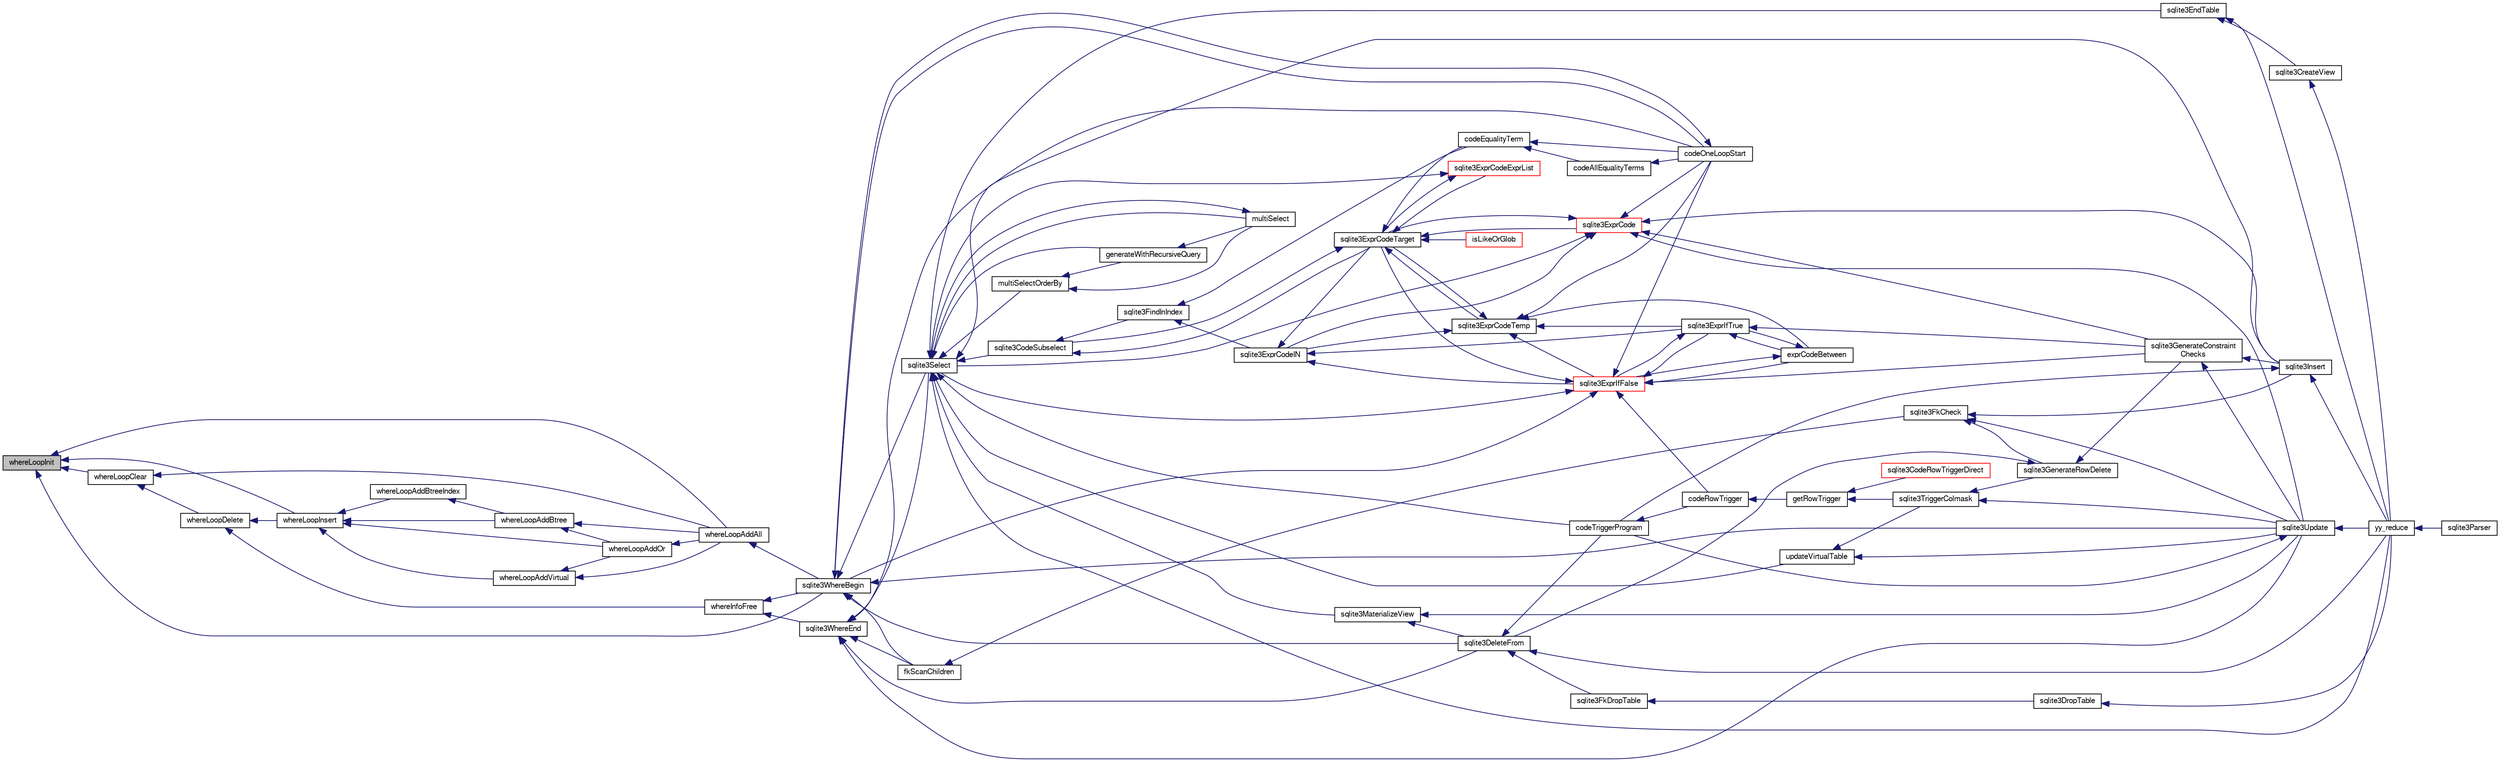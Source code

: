 digraph "whereLoopInit"
{
  edge [fontname="FreeSans",fontsize="10",labelfontname="FreeSans",labelfontsize="10"];
  node [fontname="FreeSans",fontsize="10",shape=record];
  rankdir="LR";
  Node914699 [label="whereLoopInit",height=0.2,width=0.4,color="black", fillcolor="grey75", style="filled", fontcolor="black"];
  Node914699 -> Node914700 [dir="back",color="midnightblue",fontsize="10",style="solid",fontname="FreeSans"];
  Node914700 [label="whereLoopClear",height=0.2,width=0.4,color="black", fillcolor="white", style="filled",URL="$sqlite3_8c.html#ae12a592b0cf0b127cca2ead1746eb816"];
  Node914700 -> Node914701 [dir="back",color="midnightblue",fontsize="10",style="solid",fontname="FreeSans"];
  Node914701 [label="whereLoopDelete",height=0.2,width=0.4,color="black", fillcolor="white", style="filled",URL="$sqlite3_8c.html#a2098de3b5449a8465f65a0943c05b7bc"];
  Node914701 -> Node914702 [dir="back",color="midnightblue",fontsize="10",style="solid",fontname="FreeSans"];
  Node914702 [label="whereInfoFree",height=0.2,width=0.4,color="black", fillcolor="white", style="filled",URL="$sqlite3_8c.html#a4838f169cd94b3192f9a49558dca6ae0"];
  Node914702 -> Node914703 [dir="back",color="midnightblue",fontsize="10",style="solid",fontname="FreeSans"];
  Node914703 [label="sqlite3WhereBegin",height=0.2,width=0.4,color="black", fillcolor="white", style="filled",URL="$sqlite3_8c.html#acad049f5c9a96a8118cffd5e5ce89f7c"];
  Node914703 -> Node914704 [dir="back",color="midnightblue",fontsize="10",style="solid",fontname="FreeSans"];
  Node914704 [label="sqlite3DeleteFrom",height=0.2,width=0.4,color="black", fillcolor="white", style="filled",URL="$sqlite3_8c.html#ab9b4b45349188b49eabb23f94608a091"];
  Node914704 -> Node914705 [dir="back",color="midnightblue",fontsize="10",style="solid",fontname="FreeSans"];
  Node914705 [label="sqlite3FkDropTable",height=0.2,width=0.4,color="black", fillcolor="white", style="filled",URL="$sqlite3_8c.html#a1218c6fc74e89152ceaa4760e82f5ef9"];
  Node914705 -> Node914706 [dir="back",color="midnightblue",fontsize="10",style="solid",fontname="FreeSans"];
  Node914706 [label="sqlite3DropTable",height=0.2,width=0.4,color="black", fillcolor="white", style="filled",URL="$sqlite3_8c.html#a5534f77364b5568783c0e50db3c9defb"];
  Node914706 -> Node914707 [dir="back",color="midnightblue",fontsize="10",style="solid",fontname="FreeSans"];
  Node914707 [label="yy_reduce",height=0.2,width=0.4,color="black", fillcolor="white", style="filled",URL="$sqlite3_8c.html#a7c419a9b25711c666a9a2449ef377f14"];
  Node914707 -> Node914708 [dir="back",color="midnightblue",fontsize="10",style="solid",fontname="FreeSans"];
  Node914708 [label="sqlite3Parser",height=0.2,width=0.4,color="black", fillcolor="white", style="filled",URL="$sqlite3_8c.html#a0327d71a5fabe0b6a343d78a2602e72a"];
  Node914704 -> Node914709 [dir="back",color="midnightblue",fontsize="10",style="solid",fontname="FreeSans"];
  Node914709 [label="codeTriggerProgram",height=0.2,width=0.4,color="black", fillcolor="white", style="filled",URL="$sqlite3_8c.html#a120801f59d9281d201d2ff4b2606836e"];
  Node914709 -> Node914710 [dir="back",color="midnightblue",fontsize="10",style="solid",fontname="FreeSans"];
  Node914710 [label="codeRowTrigger",height=0.2,width=0.4,color="black", fillcolor="white", style="filled",URL="$sqlite3_8c.html#a463cea5aaaf388b560b206570a0022fc"];
  Node914710 -> Node914711 [dir="back",color="midnightblue",fontsize="10",style="solid",fontname="FreeSans"];
  Node914711 [label="getRowTrigger",height=0.2,width=0.4,color="black", fillcolor="white", style="filled",URL="$sqlite3_8c.html#a69626ef20b540d1a2b19cf56f3f45689"];
  Node914711 -> Node914712 [dir="back",color="midnightblue",fontsize="10",style="solid",fontname="FreeSans"];
  Node914712 [label="sqlite3CodeRowTriggerDirect",height=0.2,width=0.4,color="red", fillcolor="white", style="filled",URL="$sqlite3_8c.html#ad92829f9001bcf89a0299dad5a48acd4"];
  Node914711 -> Node914719 [dir="back",color="midnightblue",fontsize="10",style="solid",fontname="FreeSans"];
  Node914719 [label="sqlite3TriggerColmask",height=0.2,width=0.4,color="black", fillcolor="white", style="filled",URL="$sqlite3_8c.html#acace8e99e37ae5e84ea03c65e820c540"];
  Node914719 -> Node914714 [dir="back",color="midnightblue",fontsize="10",style="solid",fontname="FreeSans"];
  Node914714 [label="sqlite3GenerateRowDelete",height=0.2,width=0.4,color="black", fillcolor="white", style="filled",URL="$sqlite3_8c.html#a2c76cbf3027fc18fdbb8cb4cd96b77d9"];
  Node914714 -> Node914704 [dir="back",color="midnightblue",fontsize="10",style="solid",fontname="FreeSans"];
  Node914714 -> Node914715 [dir="back",color="midnightblue",fontsize="10",style="solid",fontname="FreeSans"];
  Node914715 [label="sqlite3GenerateConstraint\lChecks",height=0.2,width=0.4,color="black", fillcolor="white", style="filled",URL="$sqlite3_8c.html#aef639c1e6a0c0a67ca6e7690ad931bd2"];
  Node914715 -> Node914716 [dir="back",color="midnightblue",fontsize="10",style="solid",fontname="FreeSans"];
  Node914716 [label="sqlite3Insert",height=0.2,width=0.4,color="black", fillcolor="white", style="filled",URL="$sqlite3_8c.html#a5b17c9c2000bae6bdff8e6be48d7dc2b"];
  Node914716 -> Node914709 [dir="back",color="midnightblue",fontsize="10",style="solid",fontname="FreeSans"];
  Node914716 -> Node914707 [dir="back",color="midnightblue",fontsize="10",style="solid",fontname="FreeSans"];
  Node914715 -> Node914717 [dir="back",color="midnightblue",fontsize="10",style="solid",fontname="FreeSans"];
  Node914717 [label="sqlite3Update",height=0.2,width=0.4,color="black", fillcolor="white", style="filled",URL="$sqlite3_8c.html#ac5aa67c46e8cc8174566fabe6809fafa"];
  Node914717 -> Node914709 [dir="back",color="midnightblue",fontsize="10",style="solid",fontname="FreeSans"];
  Node914717 -> Node914707 [dir="back",color="midnightblue",fontsize="10",style="solid",fontname="FreeSans"];
  Node914719 -> Node914717 [dir="back",color="midnightblue",fontsize="10",style="solid",fontname="FreeSans"];
  Node914704 -> Node914707 [dir="back",color="midnightblue",fontsize="10",style="solid",fontname="FreeSans"];
  Node914703 -> Node914720 [dir="back",color="midnightblue",fontsize="10",style="solid",fontname="FreeSans"];
  Node914720 [label="fkScanChildren",height=0.2,width=0.4,color="black", fillcolor="white", style="filled",URL="$sqlite3_8c.html#a67c9dcb484336b3155e7a82a037d4691"];
  Node914720 -> Node914721 [dir="back",color="midnightblue",fontsize="10",style="solid",fontname="FreeSans"];
  Node914721 [label="sqlite3FkCheck",height=0.2,width=0.4,color="black", fillcolor="white", style="filled",URL="$sqlite3_8c.html#aa38fb76c7d6f48f19772877a41703b92"];
  Node914721 -> Node914714 [dir="back",color="midnightblue",fontsize="10",style="solid",fontname="FreeSans"];
  Node914721 -> Node914716 [dir="back",color="midnightblue",fontsize="10",style="solid",fontname="FreeSans"];
  Node914721 -> Node914717 [dir="back",color="midnightblue",fontsize="10",style="solid",fontname="FreeSans"];
  Node914703 -> Node914722 [dir="back",color="midnightblue",fontsize="10",style="solid",fontname="FreeSans"];
  Node914722 [label="sqlite3Select",height=0.2,width=0.4,color="black", fillcolor="white", style="filled",URL="$sqlite3_8c.html#a2465ee8c956209ba4b272477b7c21a45"];
  Node914722 -> Node914723 [dir="back",color="midnightblue",fontsize="10",style="solid",fontname="FreeSans"];
  Node914723 [label="sqlite3CodeSubselect",height=0.2,width=0.4,color="black", fillcolor="white", style="filled",URL="$sqlite3_8c.html#aa69b46d2204a1d1b110107a1be12ee0c"];
  Node914723 -> Node914724 [dir="back",color="midnightblue",fontsize="10",style="solid",fontname="FreeSans"];
  Node914724 [label="sqlite3FindInIndex",height=0.2,width=0.4,color="black", fillcolor="white", style="filled",URL="$sqlite3_8c.html#af7d8c56ab0231f44bb5f87b3fafeffb2"];
  Node914724 -> Node914725 [dir="back",color="midnightblue",fontsize="10",style="solid",fontname="FreeSans"];
  Node914725 [label="sqlite3ExprCodeIN",height=0.2,width=0.4,color="black", fillcolor="white", style="filled",URL="$sqlite3_8c.html#ad9cf4f5b5ffb90c24a4a0900c8626193"];
  Node914725 -> Node914726 [dir="back",color="midnightblue",fontsize="10",style="solid",fontname="FreeSans"];
  Node914726 [label="sqlite3ExprCodeTarget",height=0.2,width=0.4,color="black", fillcolor="white", style="filled",URL="$sqlite3_8c.html#a4f308397a0a3ed299ed31aaa1ae2a293"];
  Node914726 -> Node914723 [dir="back",color="midnightblue",fontsize="10",style="solid",fontname="FreeSans"];
  Node914726 -> Node914727 [dir="back",color="midnightblue",fontsize="10",style="solid",fontname="FreeSans"];
  Node914727 [label="sqlite3ExprCodeTemp",height=0.2,width=0.4,color="black", fillcolor="white", style="filled",URL="$sqlite3_8c.html#a3bc5c1ccb3c5851847e2aeb4a84ae1fc"];
  Node914727 -> Node914725 [dir="back",color="midnightblue",fontsize="10",style="solid",fontname="FreeSans"];
  Node914727 -> Node914726 [dir="back",color="midnightblue",fontsize="10",style="solid",fontname="FreeSans"];
  Node914727 -> Node914728 [dir="back",color="midnightblue",fontsize="10",style="solid",fontname="FreeSans"];
  Node914728 [label="exprCodeBetween",height=0.2,width=0.4,color="black", fillcolor="white", style="filled",URL="$sqlite3_8c.html#abd053493214542bca8f406f42145d173"];
  Node914728 -> Node914729 [dir="back",color="midnightblue",fontsize="10",style="solid",fontname="FreeSans"];
  Node914729 [label="sqlite3ExprIfTrue",height=0.2,width=0.4,color="black", fillcolor="white", style="filled",URL="$sqlite3_8c.html#ad93a55237c23e1b743ab1f59df1a1444"];
  Node914729 -> Node914728 [dir="back",color="midnightblue",fontsize="10",style="solid",fontname="FreeSans"];
  Node914729 -> Node914730 [dir="back",color="midnightblue",fontsize="10",style="solid",fontname="FreeSans"];
  Node914730 [label="sqlite3ExprIfFalse",height=0.2,width=0.4,color="red", fillcolor="white", style="filled",URL="$sqlite3_8c.html#af97ecccb5d56e321e118414b08f65b71"];
  Node914730 -> Node914726 [dir="back",color="midnightblue",fontsize="10",style="solid",fontname="FreeSans"];
  Node914730 -> Node914728 [dir="back",color="midnightblue",fontsize="10",style="solid",fontname="FreeSans"];
  Node914730 -> Node914729 [dir="back",color="midnightblue",fontsize="10",style="solid",fontname="FreeSans"];
  Node914730 -> Node914715 [dir="back",color="midnightblue",fontsize="10",style="solid",fontname="FreeSans"];
  Node914730 -> Node914722 [dir="back",color="midnightblue",fontsize="10",style="solid",fontname="FreeSans"];
  Node914730 -> Node914710 [dir="back",color="midnightblue",fontsize="10",style="solid",fontname="FreeSans"];
  Node914730 -> Node914744 [dir="back",color="midnightblue",fontsize="10",style="solid",fontname="FreeSans"];
  Node914744 [label="codeOneLoopStart",height=0.2,width=0.4,color="black", fillcolor="white", style="filled",URL="$sqlite3_8c.html#aa868875120b151c169cc79139ed6e008"];
  Node914744 -> Node914703 [dir="back",color="midnightblue",fontsize="10",style="solid",fontname="FreeSans"];
  Node914730 -> Node914703 [dir="back",color="midnightblue",fontsize="10",style="solid",fontname="FreeSans"];
  Node914729 -> Node914715 [dir="back",color="midnightblue",fontsize="10",style="solid",fontname="FreeSans"];
  Node914728 -> Node914730 [dir="back",color="midnightblue",fontsize="10",style="solid",fontname="FreeSans"];
  Node914727 -> Node914729 [dir="back",color="midnightblue",fontsize="10",style="solid",fontname="FreeSans"];
  Node914727 -> Node914730 [dir="back",color="midnightblue",fontsize="10",style="solid",fontname="FreeSans"];
  Node914727 -> Node914744 [dir="back",color="midnightblue",fontsize="10",style="solid",fontname="FreeSans"];
  Node914726 -> Node914745 [dir="back",color="midnightblue",fontsize="10",style="solid",fontname="FreeSans"];
  Node914745 [label="sqlite3ExprCode",height=0.2,width=0.4,color="red", fillcolor="white", style="filled",URL="$sqlite3_8c.html#a75f270fb0b111b86924cca4ea507b417"];
  Node914745 -> Node914725 [dir="back",color="midnightblue",fontsize="10",style="solid",fontname="FreeSans"];
  Node914745 -> Node914726 [dir="back",color="midnightblue",fontsize="10",style="solid",fontname="FreeSans"];
  Node914745 -> Node914716 [dir="back",color="midnightblue",fontsize="10",style="solid",fontname="FreeSans"];
  Node914745 -> Node914715 [dir="back",color="midnightblue",fontsize="10",style="solid",fontname="FreeSans"];
  Node914745 -> Node914722 [dir="back",color="midnightblue",fontsize="10",style="solid",fontname="FreeSans"];
  Node914745 -> Node914717 [dir="back",color="midnightblue",fontsize="10",style="solid",fontname="FreeSans"];
  Node914745 -> Node914744 [dir="back",color="midnightblue",fontsize="10",style="solid",fontname="FreeSans"];
  Node914726 -> Node914757 [dir="back",color="midnightblue",fontsize="10",style="solid",fontname="FreeSans"];
  Node914757 [label="sqlite3ExprCodeExprList",height=0.2,width=0.4,color="red", fillcolor="white", style="filled",URL="$sqlite3_8c.html#a05b2b3dc3de7565de24eb3a2ff4e9566"];
  Node914757 -> Node914726 [dir="back",color="midnightblue",fontsize="10",style="solid",fontname="FreeSans"];
  Node914757 -> Node914722 [dir="back",color="midnightblue",fontsize="10",style="solid",fontname="FreeSans"];
  Node914726 -> Node914760 [dir="back",color="midnightblue",fontsize="10",style="solid",fontname="FreeSans"];
  Node914760 [label="isLikeOrGlob",height=0.2,width=0.4,color="red", fillcolor="white", style="filled",URL="$sqlite3_8c.html#a6c38e495198bf8976f68d1a6ebd74a50"];
  Node914726 -> Node914769 [dir="back",color="midnightblue",fontsize="10",style="solid",fontname="FreeSans"];
  Node914769 [label="codeEqualityTerm",height=0.2,width=0.4,color="black", fillcolor="white", style="filled",URL="$sqlite3_8c.html#ad88a57073f031452c9843e97f15acc47"];
  Node914769 -> Node914770 [dir="back",color="midnightblue",fontsize="10",style="solid",fontname="FreeSans"];
  Node914770 [label="codeAllEqualityTerms",height=0.2,width=0.4,color="black", fillcolor="white", style="filled",URL="$sqlite3_8c.html#a3095598b812500a4efe41bf17cd49381"];
  Node914770 -> Node914744 [dir="back",color="midnightblue",fontsize="10",style="solid",fontname="FreeSans"];
  Node914769 -> Node914744 [dir="back",color="midnightblue",fontsize="10",style="solid",fontname="FreeSans"];
  Node914725 -> Node914729 [dir="back",color="midnightblue",fontsize="10",style="solid",fontname="FreeSans"];
  Node914725 -> Node914730 [dir="back",color="midnightblue",fontsize="10",style="solid",fontname="FreeSans"];
  Node914724 -> Node914769 [dir="back",color="midnightblue",fontsize="10",style="solid",fontname="FreeSans"];
  Node914723 -> Node914726 [dir="back",color="midnightblue",fontsize="10",style="solid",fontname="FreeSans"];
  Node914722 -> Node914736 [dir="back",color="midnightblue",fontsize="10",style="solid",fontname="FreeSans"];
  Node914736 [label="sqlite3EndTable",height=0.2,width=0.4,color="black", fillcolor="white", style="filled",URL="$sqlite3_8c.html#a7b5f2c66c0f0b6f819d970ca389768b0"];
  Node914736 -> Node914737 [dir="back",color="midnightblue",fontsize="10",style="solid",fontname="FreeSans"];
  Node914737 [label="sqlite3CreateView",height=0.2,width=0.4,color="black", fillcolor="white", style="filled",URL="$sqlite3_8c.html#a9d85cb00ff71dee5cd9a019503a6982e"];
  Node914737 -> Node914707 [dir="back",color="midnightblue",fontsize="10",style="solid",fontname="FreeSans"];
  Node914736 -> Node914707 [dir="back",color="midnightblue",fontsize="10",style="solid",fontname="FreeSans"];
  Node914722 -> Node914771 [dir="back",color="midnightblue",fontsize="10",style="solid",fontname="FreeSans"];
  Node914771 [label="sqlite3MaterializeView",height=0.2,width=0.4,color="black", fillcolor="white", style="filled",URL="$sqlite3_8c.html#a4557984b0b75f998fb0c3f231c9b1def"];
  Node914771 -> Node914704 [dir="back",color="midnightblue",fontsize="10",style="solid",fontname="FreeSans"];
  Node914771 -> Node914717 [dir="back",color="midnightblue",fontsize="10",style="solid",fontname="FreeSans"];
  Node914722 -> Node914716 [dir="back",color="midnightblue",fontsize="10",style="solid",fontname="FreeSans"];
  Node914722 -> Node914753 [dir="back",color="midnightblue",fontsize="10",style="solid",fontname="FreeSans"];
  Node914753 [label="generateWithRecursiveQuery",height=0.2,width=0.4,color="black", fillcolor="white", style="filled",URL="$sqlite3_8c.html#ade2c3663fa9c3b9676507984b9483942"];
  Node914753 -> Node914754 [dir="back",color="midnightblue",fontsize="10",style="solid",fontname="FreeSans"];
  Node914754 [label="multiSelect",height=0.2,width=0.4,color="black", fillcolor="white", style="filled",URL="$sqlite3_8c.html#a6456c61f3d9b2389738753cedfa24fa7"];
  Node914754 -> Node914722 [dir="back",color="midnightblue",fontsize="10",style="solid",fontname="FreeSans"];
  Node914722 -> Node914754 [dir="back",color="midnightblue",fontsize="10",style="solid",fontname="FreeSans"];
  Node914722 -> Node914755 [dir="back",color="midnightblue",fontsize="10",style="solid",fontname="FreeSans"];
  Node914755 [label="multiSelectOrderBy",height=0.2,width=0.4,color="black", fillcolor="white", style="filled",URL="$sqlite3_8c.html#afcdb8488c6f4dfdadaf9f04bca35b808"];
  Node914755 -> Node914753 [dir="back",color="midnightblue",fontsize="10",style="solid",fontname="FreeSans"];
  Node914755 -> Node914754 [dir="back",color="midnightblue",fontsize="10",style="solid",fontname="FreeSans"];
  Node914722 -> Node914709 [dir="back",color="midnightblue",fontsize="10",style="solid",fontname="FreeSans"];
  Node914722 -> Node914772 [dir="back",color="midnightblue",fontsize="10",style="solid",fontname="FreeSans"];
  Node914772 [label="updateVirtualTable",height=0.2,width=0.4,color="black", fillcolor="white", style="filled",URL="$sqlite3_8c.html#a740220531db9293c39a2cdd7da3f74e1"];
  Node914772 -> Node914719 [dir="back",color="midnightblue",fontsize="10",style="solid",fontname="FreeSans"];
  Node914772 -> Node914717 [dir="back",color="midnightblue",fontsize="10",style="solid",fontname="FreeSans"];
  Node914722 -> Node914707 [dir="back",color="midnightblue",fontsize="10",style="solid",fontname="FreeSans"];
  Node914703 -> Node914717 [dir="back",color="midnightblue",fontsize="10",style="solid",fontname="FreeSans"];
  Node914703 -> Node914744 [dir="back",color="midnightblue",fontsize="10",style="solid",fontname="FreeSans"];
  Node914702 -> Node914773 [dir="back",color="midnightblue",fontsize="10",style="solid",fontname="FreeSans"];
  Node914773 [label="sqlite3WhereEnd",height=0.2,width=0.4,color="black", fillcolor="white", style="filled",URL="$sqlite3_8c.html#af95a57bac2421101d85440934cc5043e"];
  Node914773 -> Node914704 [dir="back",color="midnightblue",fontsize="10",style="solid",fontname="FreeSans"];
  Node914773 -> Node914720 [dir="back",color="midnightblue",fontsize="10",style="solid",fontname="FreeSans"];
  Node914773 -> Node914722 [dir="back",color="midnightblue",fontsize="10",style="solid",fontname="FreeSans"];
  Node914773 -> Node914717 [dir="back",color="midnightblue",fontsize="10",style="solid",fontname="FreeSans"];
  Node914773 -> Node914744 [dir="back",color="midnightblue",fontsize="10",style="solid",fontname="FreeSans"];
  Node914701 -> Node914774 [dir="back",color="midnightblue",fontsize="10",style="solid",fontname="FreeSans"];
  Node914774 [label="whereLoopInsert",height=0.2,width=0.4,color="black", fillcolor="white", style="filled",URL="$sqlite3_8c.html#ada13bf44312e72e96852fb296905cd51"];
  Node914774 -> Node914775 [dir="back",color="midnightblue",fontsize="10",style="solid",fontname="FreeSans"];
  Node914775 [label="whereLoopAddBtreeIndex",height=0.2,width=0.4,color="black", fillcolor="white", style="filled",URL="$sqlite3_8c.html#abde05643b060182010b7eb8098125a05"];
  Node914775 -> Node914776 [dir="back",color="midnightblue",fontsize="10",style="solid",fontname="FreeSans"];
  Node914776 [label="whereLoopAddBtree",height=0.2,width=0.4,color="black", fillcolor="white", style="filled",URL="$sqlite3_8c.html#aefe415538d2f9e200227977d2edaab3b"];
  Node914776 -> Node914777 [dir="back",color="midnightblue",fontsize="10",style="solid",fontname="FreeSans"];
  Node914777 [label="whereLoopAddOr",height=0.2,width=0.4,color="black", fillcolor="white", style="filled",URL="$sqlite3_8c.html#a97235f1da77b1e3f85d7132c9229234c"];
  Node914777 -> Node914778 [dir="back",color="midnightblue",fontsize="10",style="solid",fontname="FreeSans"];
  Node914778 [label="whereLoopAddAll",height=0.2,width=0.4,color="black", fillcolor="white", style="filled",URL="$sqlite3_8c.html#a861eb511463c5b852550018fee710f53"];
  Node914778 -> Node914703 [dir="back",color="midnightblue",fontsize="10",style="solid",fontname="FreeSans"];
  Node914776 -> Node914778 [dir="back",color="midnightblue",fontsize="10",style="solid",fontname="FreeSans"];
  Node914774 -> Node914776 [dir="back",color="midnightblue",fontsize="10",style="solid",fontname="FreeSans"];
  Node914774 -> Node914779 [dir="back",color="midnightblue",fontsize="10",style="solid",fontname="FreeSans"];
  Node914779 [label="whereLoopAddVirtual",height=0.2,width=0.4,color="black", fillcolor="white", style="filled",URL="$sqlite3_8c.html#a33925379c63da49cea2e66c7780a4873"];
  Node914779 -> Node914777 [dir="back",color="midnightblue",fontsize="10",style="solid",fontname="FreeSans"];
  Node914779 -> Node914778 [dir="back",color="midnightblue",fontsize="10",style="solid",fontname="FreeSans"];
  Node914774 -> Node914777 [dir="back",color="midnightblue",fontsize="10",style="solid",fontname="FreeSans"];
  Node914700 -> Node914778 [dir="back",color="midnightblue",fontsize="10",style="solid",fontname="FreeSans"];
  Node914699 -> Node914774 [dir="back",color="midnightblue",fontsize="10",style="solid",fontname="FreeSans"];
  Node914699 -> Node914778 [dir="back",color="midnightblue",fontsize="10",style="solid",fontname="FreeSans"];
  Node914699 -> Node914703 [dir="back",color="midnightblue",fontsize="10",style="solid",fontname="FreeSans"];
}
